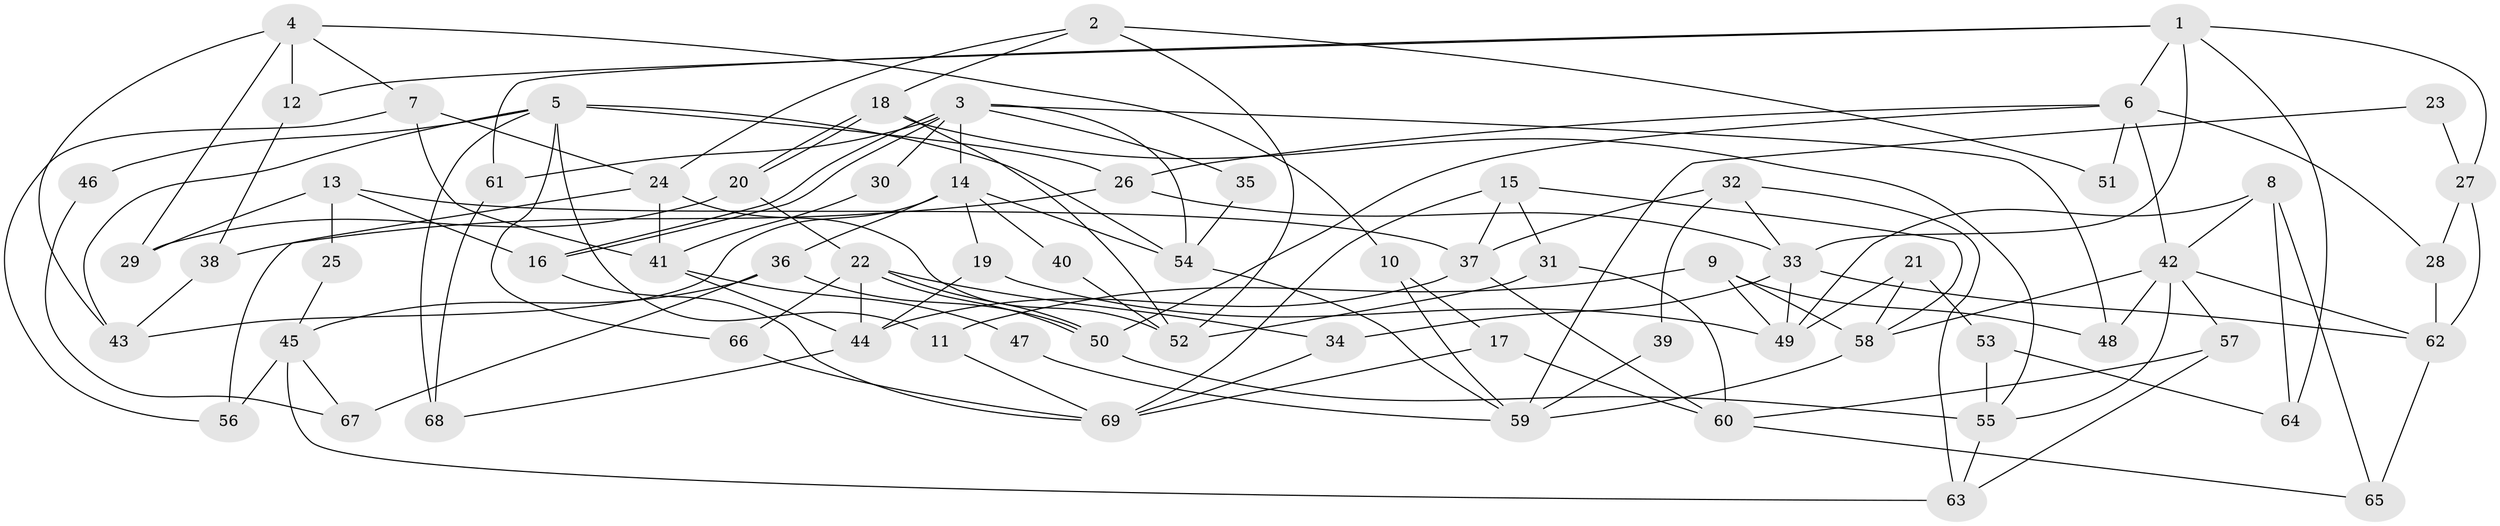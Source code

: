 // Generated by graph-tools (version 1.1) at 2025/02/03/09/25 03:02:05]
// undirected, 69 vertices, 138 edges
graph export_dot {
graph [start="1"]
  node [color=gray90,style=filled];
  1;
  2;
  3;
  4;
  5;
  6;
  7;
  8;
  9;
  10;
  11;
  12;
  13;
  14;
  15;
  16;
  17;
  18;
  19;
  20;
  21;
  22;
  23;
  24;
  25;
  26;
  27;
  28;
  29;
  30;
  31;
  32;
  33;
  34;
  35;
  36;
  37;
  38;
  39;
  40;
  41;
  42;
  43;
  44;
  45;
  46;
  47;
  48;
  49;
  50;
  51;
  52;
  53;
  54;
  55;
  56;
  57;
  58;
  59;
  60;
  61;
  62;
  63;
  64;
  65;
  66;
  67;
  68;
  69;
  1 -- 61;
  1 -- 6;
  1 -- 12;
  1 -- 27;
  1 -- 33;
  1 -- 64;
  2 -- 24;
  2 -- 18;
  2 -- 51;
  2 -- 52;
  3 -- 16;
  3 -- 16;
  3 -- 54;
  3 -- 14;
  3 -- 30;
  3 -- 35;
  3 -- 48;
  3 -- 61;
  4 -- 29;
  4 -- 12;
  4 -- 7;
  4 -- 10;
  4 -- 43;
  5 -- 11;
  5 -- 43;
  5 -- 26;
  5 -- 46;
  5 -- 54;
  5 -- 66;
  5 -- 68;
  6 -- 28;
  6 -- 26;
  6 -- 42;
  6 -- 50;
  6 -- 51;
  7 -- 24;
  7 -- 41;
  7 -- 56;
  8 -- 65;
  8 -- 42;
  8 -- 49;
  8 -- 64;
  9 -- 58;
  9 -- 49;
  9 -- 11;
  9 -- 48;
  10 -- 59;
  10 -- 17;
  11 -- 69;
  12 -- 38;
  13 -- 37;
  13 -- 16;
  13 -- 25;
  13 -- 29;
  14 -- 36;
  14 -- 19;
  14 -- 40;
  14 -- 43;
  14 -- 54;
  15 -- 37;
  15 -- 31;
  15 -- 58;
  15 -- 69;
  16 -- 69;
  17 -- 69;
  17 -- 60;
  18 -- 20;
  18 -- 20;
  18 -- 55;
  18 -- 52;
  19 -- 49;
  19 -- 44;
  20 -- 22;
  20 -- 29;
  21 -- 53;
  21 -- 58;
  21 -- 49;
  22 -- 66;
  22 -- 50;
  22 -- 50;
  22 -- 34;
  22 -- 44;
  23 -- 59;
  23 -- 27;
  24 -- 52;
  24 -- 41;
  24 -- 56;
  25 -- 45;
  26 -- 33;
  26 -- 38;
  27 -- 62;
  27 -- 28;
  28 -- 62;
  30 -- 41;
  31 -- 60;
  31 -- 52;
  32 -- 33;
  32 -- 63;
  32 -- 37;
  32 -- 39;
  33 -- 49;
  33 -- 34;
  33 -- 62;
  34 -- 69;
  35 -- 54;
  36 -- 50;
  36 -- 45;
  36 -- 67;
  37 -- 44;
  37 -- 60;
  38 -- 43;
  39 -- 59;
  40 -- 52;
  41 -- 44;
  41 -- 47;
  42 -- 48;
  42 -- 55;
  42 -- 57;
  42 -- 58;
  42 -- 62;
  44 -- 68;
  45 -- 56;
  45 -- 63;
  45 -- 67;
  46 -- 67;
  47 -- 59;
  50 -- 55;
  53 -- 55;
  53 -- 64;
  54 -- 59;
  55 -- 63;
  57 -- 60;
  57 -- 63;
  58 -- 59;
  60 -- 65;
  61 -- 68;
  62 -- 65;
  66 -- 69;
}

